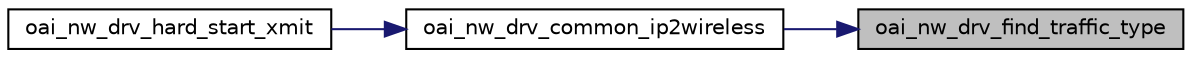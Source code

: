 digraph "oai_nw_drv_find_traffic_type"
{
 // LATEX_PDF_SIZE
  edge [fontname="Helvetica",fontsize="10",labelfontname="Helvetica",labelfontsize="10"];
  node [fontname="Helvetica",fontsize="10",shape=record];
  rankdir="RL";
  Node1 [label="oai_nw_drv_find_traffic_type",height=0.2,width=0.4,color="black", fillcolor="grey75", style="filled", fontcolor="black",tooltip="Find the IP traffic type (UNICAST, MULTICAST, BROADCAST) of the IP packet attached to sk_buff."];
  Node1 -> Node2 [dir="back",color="midnightblue",fontsize="10",style="solid",fontname="Helvetica"];
  Node2 [label="oai_nw_drv_common_ip2wireless",height=0.2,width=0.4,color="black", fillcolor="white", style="filled",URL="$group__em.html#ga0fb4e12dbd3358d6497c5a8164457d72",tooltip="Request the transfer of data (QoS SAP)"];
  Node2 -> Node3 [dir="back",color="midnightblue",fontsize="10",style="solid",fontname="Helvetica"];
  Node3 [label="oai_nw_drv_hard_start_xmit",height=0.2,width=0.4,color="black", fillcolor="white", style="filled",URL="$LITE_2device_8c.html#ae80d2a934669d4cd45e32cda009e1908",tooltip=" "];
}
